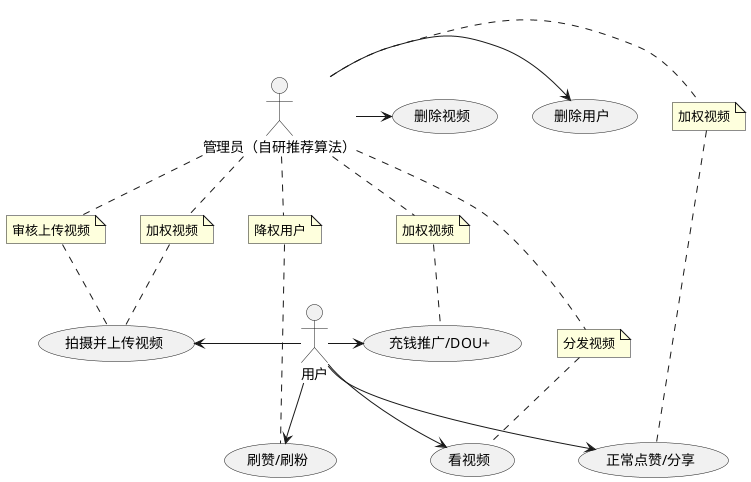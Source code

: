 /*
用例图 use case graph
/
@startuml
:管理员（自研推荐算法）: as Admin
'(Use the application) as (use)

用户 -> (拍摄并上传视频)
用户 --> (看视频)
用户 --> (正常点赞/分享)
用户 -> (充钱推广/DOU+)
用户 --> (刷赞/刷粉)


Admin -> (删除视频)
Admin -> (删除用户)



note "加权视频" as N1
(Admin) . N1
N1 .. (拍摄并上传视频)

note "审核上传视频" as N2
(Admin) .. N2
N2 .. (拍摄并上传视频)

note "分发视频" as N3
(Admin) ... N3
N3 .. (看视频)

note "降权用户" as N4
(Admin) .. N4
N4 .. (刷赞/刷粉)

note "加权视频" as N5
(Admin) .. N5
N5 .. (充钱推广/DOU+)

note "加权视频" as N6
(Admin) . N6
N6 . (正常点赞/分享)



'note right of Admin : 备注

'note right of (Use)
'A note can also
'be on several lines
'end note


@enduml